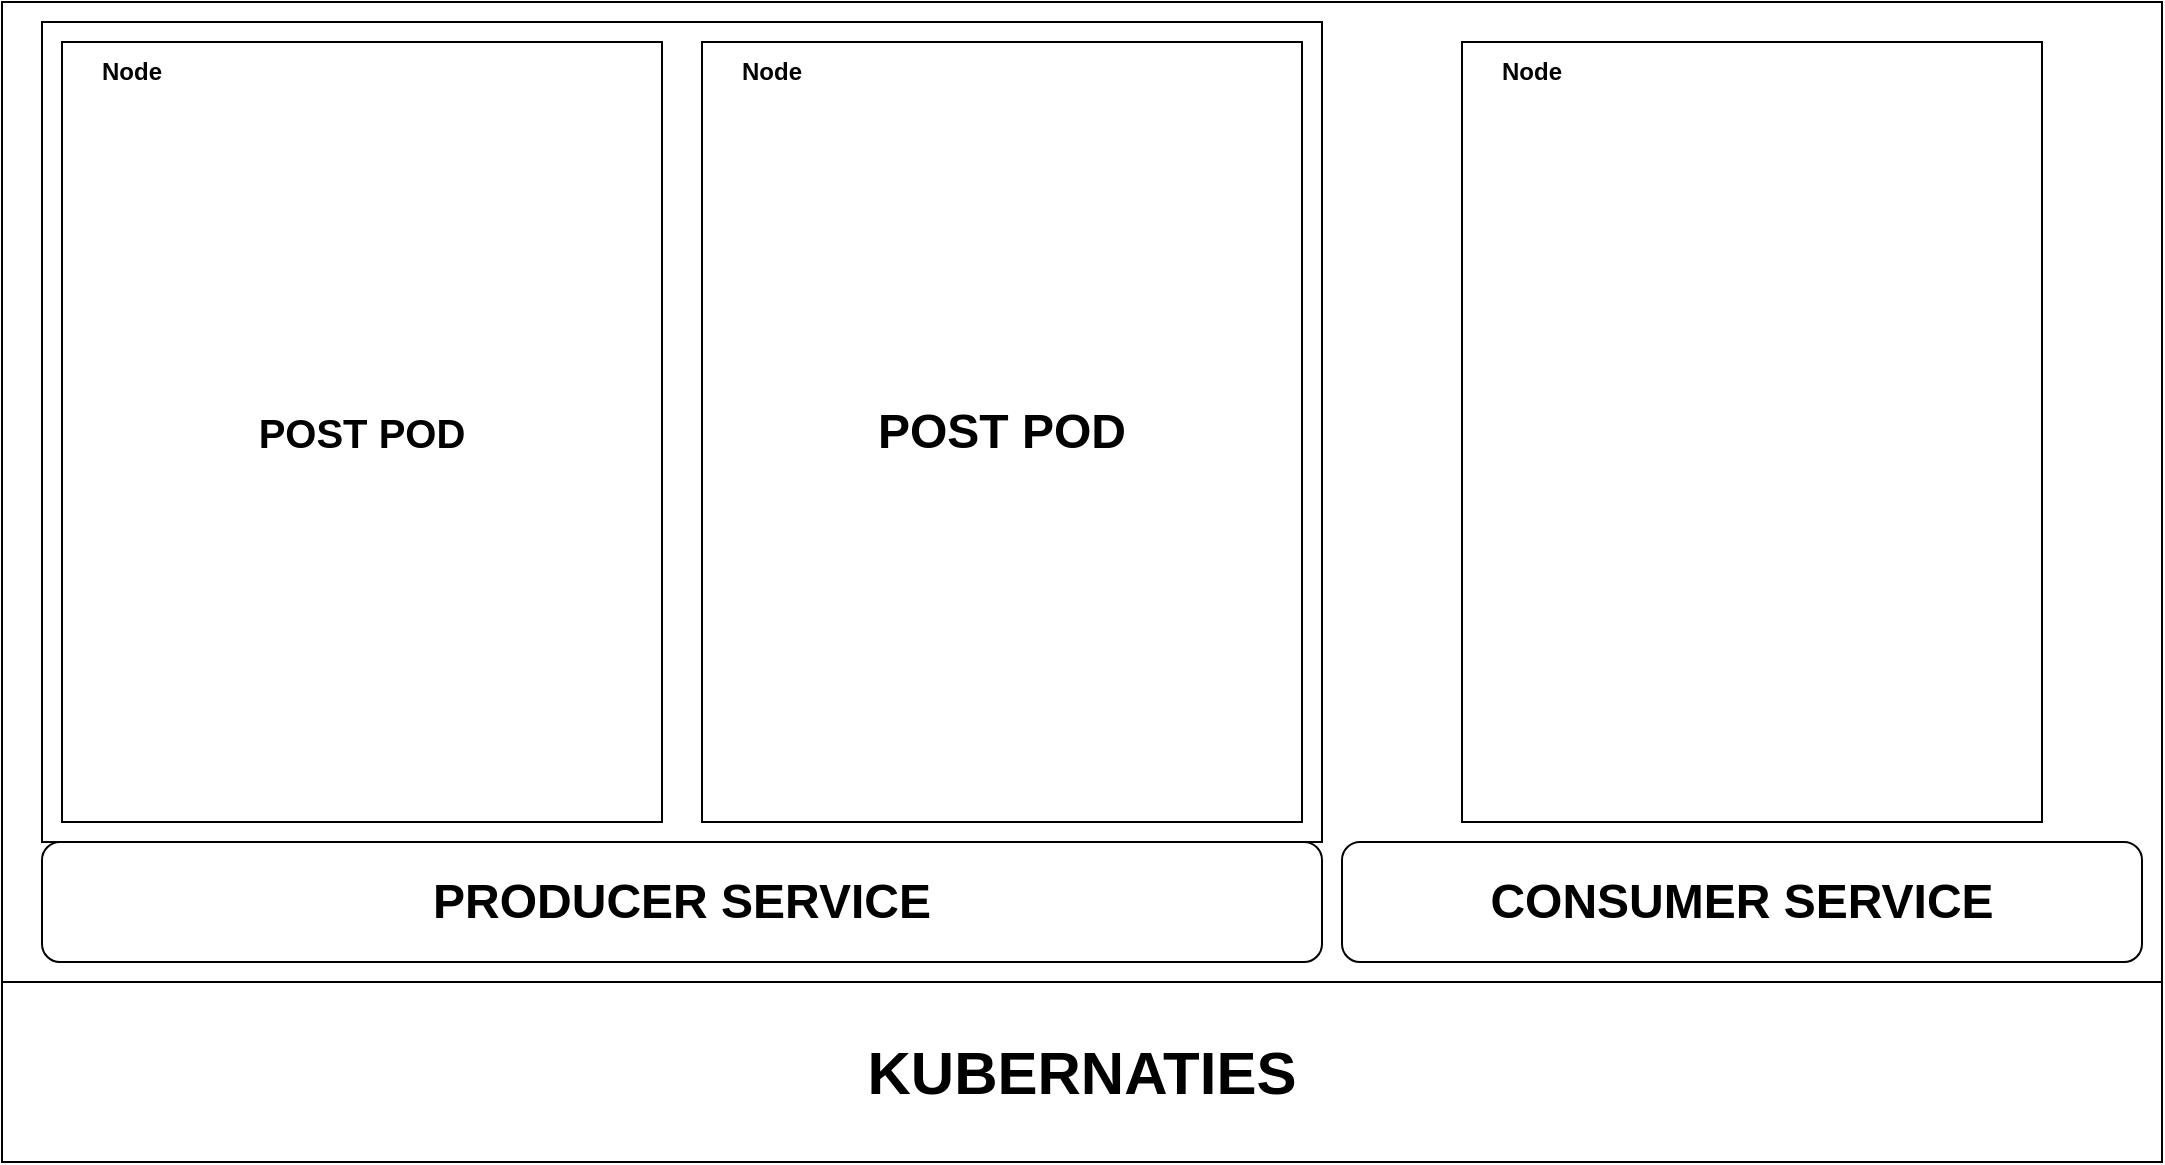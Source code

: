 <mxfile version="15.2.7" type="github">
  <diagram id="iM8WCRfG05NQRqSir8S2" name="Page-1">
    <mxGraphModel dx="1837" dy="1069" grid="1" gridSize="10" guides="1" tooltips="1" connect="1" arrows="1" fold="1" page="1" pageScale="1" pageWidth="1169" pageHeight="827" math="0" shadow="0">
      <root>
        <mxCell id="0" />
        <mxCell id="1" parent="0" />
        <mxCell id="2YV2DuJXdme99eCgQ5xR-1" value="" style="rounded=0;whiteSpace=wrap;html=1;" vertex="1" parent="1">
          <mxGeometry x="40" y="40" width="1080" height="490" as="geometry" />
        </mxCell>
        <mxCell id="2YV2DuJXdme99eCgQ5xR-12" value="" style="rounded=0;whiteSpace=wrap;html=1;" vertex="1" parent="1">
          <mxGeometry x="60" y="50" width="640" height="410" as="geometry" />
        </mxCell>
        <mxCell id="2YV2DuJXdme99eCgQ5xR-2" value="&lt;font style=&quot;font-size: 30px&quot;&gt;&lt;b&gt;KUBERNATIES&lt;/b&gt;&lt;/font&gt;" style="rounded=0;whiteSpace=wrap;html=1;" vertex="1" parent="1">
          <mxGeometry x="40" y="530" width="1080" height="90" as="geometry" />
        </mxCell>
        <mxCell id="2YV2DuJXdme99eCgQ5xR-3" value="&lt;font style=&quot;font-size: 24px&quot;&gt;&lt;b&gt;PRODUCER SERVICE&lt;br&gt;&lt;/b&gt;&lt;/font&gt;" style="rounded=1;whiteSpace=wrap;html=1;" vertex="1" parent="1">
          <mxGeometry x="60" y="460" width="640" height="60" as="geometry" />
        </mxCell>
        <mxCell id="2YV2DuJXdme99eCgQ5xR-5" value="&lt;font style=&quot;font-size: 20px&quot;&gt;&lt;b&gt;POST POD&lt;br&gt;&lt;/b&gt;&lt;/font&gt;" style="rounded=0;whiteSpace=wrap;html=1;" vertex="1" parent="1">
          <mxGeometry x="70" y="60" width="300" height="390" as="geometry" />
        </mxCell>
        <mxCell id="2YV2DuJXdme99eCgQ5xR-6" value="&lt;font style=&quot;font-size: 24px&quot;&gt;&lt;b&gt;POST POD&lt;br&gt;&lt;/b&gt;&lt;/font&gt;" style="rounded=0;whiteSpace=wrap;html=1;" vertex="1" parent="1">
          <mxGeometry x="390" y="60" width="300" height="390" as="geometry" />
        </mxCell>
        <mxCell id="2YV2DuJXdme99eCgQ5xR-7" value="" style="rounded=0;whiteSpace=wrap;html=1;" vertex="1" parent="1">
          <mxGeometry x="770" y="60" width="290" height="390" as="geometry" />
        </mxCell>
        <mxCell id="2YV2DuJXdme99eCgQ5xR-8" value="&lt;b&gt;&lt;font style=&quot;font-size: 24px&quot;&gt;CONSUMER SERVICE&lt;/font&gt;&lt;/b&gt;" style="rounded=1;whiteSpace=wrap;html=1;" vertex="1" parent="1">
          <mxGeometry x="710" y="460" width="400" height="60" as="geometry" />
        </mxCell>
        <mxCell id="2YV2DuJXdme99eCgQ5xR-9" value="&lt;b&gt;Node&lt;/b&gt;" style="text;html=1;strokeColor=none;fillColor=none;align=center;verticalAlign=middle;whiteSpace=wrap;rounded=0;" vertex="1" parent="1">
          <mxGeometry x="70" y="60" width="70" height="30" as="geometry" />
        </mxCell>
        <mxCell id="2YV2DuJXdme99eCgQ5xR-10" value="&lt;b&gt;Node&lt;/b&gt;" style="text;html=1;strokeColor=none;fillColor=none;align=center;verticalAlign=middle;whiteSpace=wrap;rounded=0;" vertex="1" parent="1">
          <mxGeometry x="390" y="60" width="70" height="30" as="geometry" />
        </mxCell>
        <mxCell id="2YV2DuJXdme99eCgQ5xR-11" value="&lt;b&gt;Node&lt;/b&gt;" style="text;html=1;strokeColor=none;fillColor=none;align=center;verticalAlign=middle;whiteSpace=wrap;rounded=0;" vertex="1" parent="1">
          <mxGeometry x="770" y="60" width="70" height="30" as="geometry" />
        </mxCell>
      </root>
    </mxGraphModel>
  </diagram>
</mxfile>
